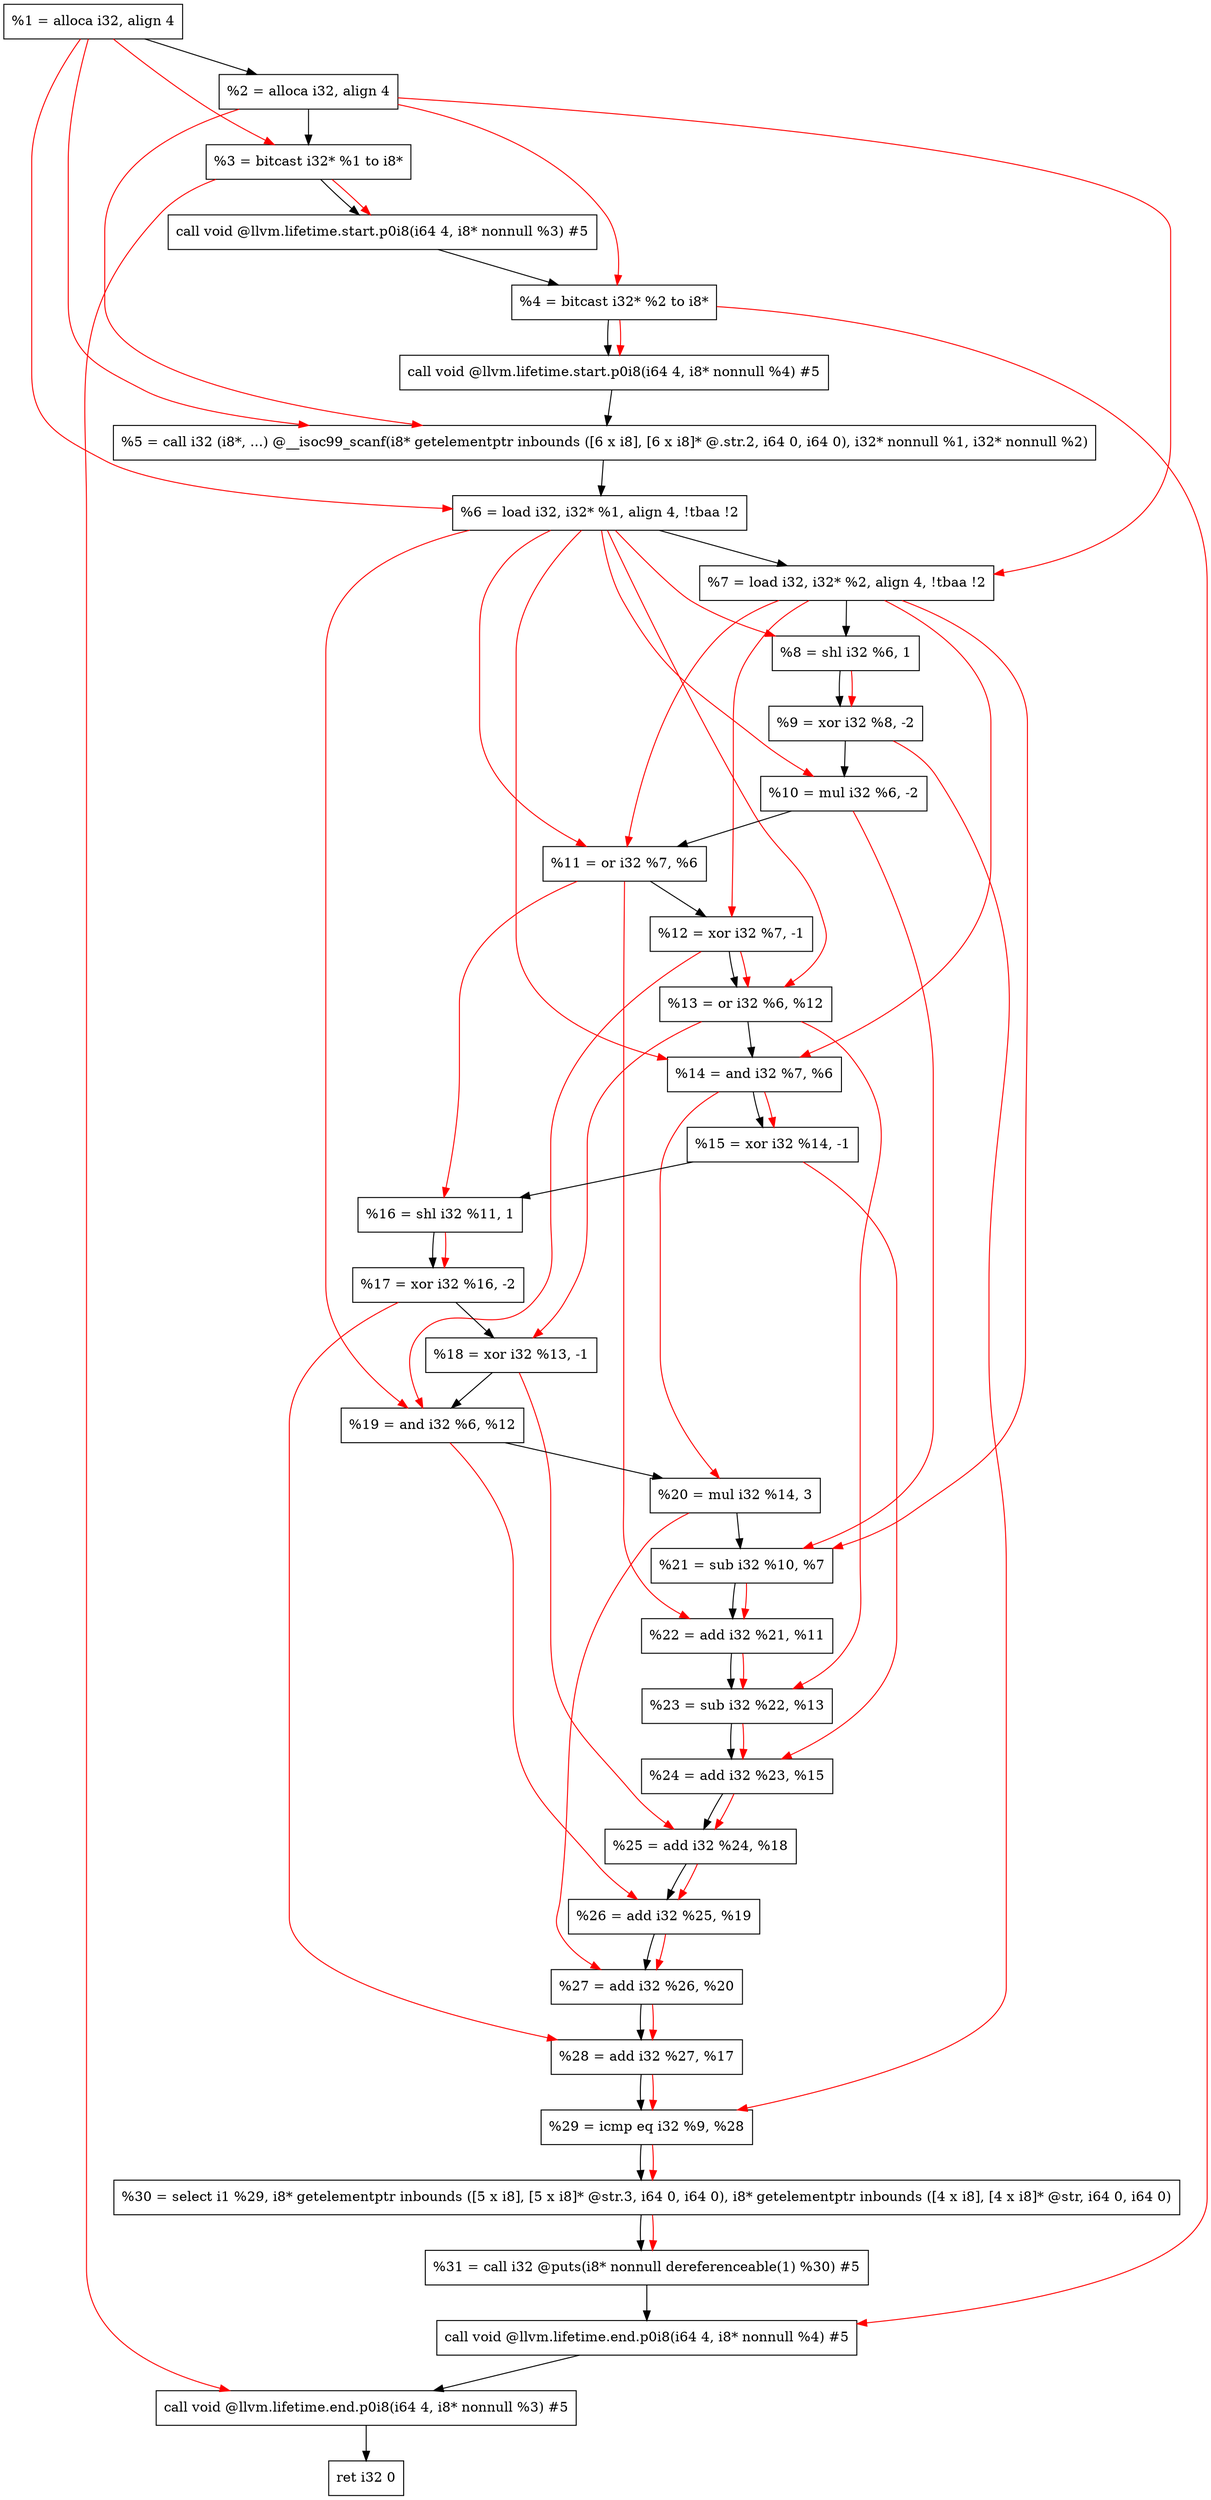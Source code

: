 digraph "DFG for'main' function" {
	Node0x1c22bb8[shape=record, label="  %1 = alloca i32, align 4"];
	Node0x1c22c38[shape=record, label="  %2 = alloca i32, align 4"];
	Node0x1c22cc8[shape=record, label="  %3 = bitcast i32* %1 to i8*"];
	Node0x1c23128[shape=record, label="  call void @llvm.lifetime.start.p0i8(i64 4, i8* nonnull %3) #5"];
	Node0x1c23208[shape=record, label="  %4 = bitcast i32* %2 to i8*"];
	Node0x1c23328[shape=record, label="  call void @llvm.lifetime.start.p0i8(i64 4, i8* nonnull %4) #5"];
	Node0x1c23560[shape=record, label="  %5 = call i32 (i8*, ...) @__isoc99_scanf(i8* getelementptr inbounds ([6 x i8], [6 x i8]* @.str.2, i64 0, i64 0), i32* nonnull %1, i32* nonnull %2)"];
	Node0x1c23618[shape=record, label="  %6 = load i32, i32* %1, align 4, !tbaa !2"];
	Node0x1c24588[shape=record, label="  %7 = load i32, i32* %2, align 4, !tbaa !2"];
	Node0x1c24c10[shape=record, label="  %8 = shl i32 %6, 1"];
	Node0x1c24c80[shape=record, label="  %9 = xor i32 %8, -2"];
	Node0x1c24cf0[shape=record, label="  %10 = mul i32 %6, -2"];
	Node0x1c24d60[shape=record, label="  %11 = or i32 %7, %6"];
	Node0x1c24dd0[shape=record, label="  %12 = xor i32 %7, -1"];
	Node0x1c24e40[shape=record, label="  %13 = or i32 %6, %12"];
	Node0x1c24eb0[shape=record, label="  %14 = and i32 %7, %6"];
	Node0x1c24f20[shape=record, label="  %15 = xor i32 %14, -1"];
	Node0x1c24f90[shape=record, label="  %16 = shl i32 %11, 1"];
	Node0x1c25000[shape=record, label="  %17 = xor i32 %16, -2"];
	Node0x1c25070[shape=record, label="  %18 = xor i32 %13, -1"];
	Node0x1c250e0[shape=record, label="  %19 = and i32 %6, %12"];
	Node0x1c25150[shape=record, label="  %20 = mul i32 %14, 3"];
	Node0x1c251c0[shape=record, label="  %21 = sub i32 %10, %7"];
	Node0x1c25230[shape=record, label="  %22 = add i32 %21, %11"];
	Node0x1c252a0[shape=record, label="  %23 = sub i32 %22, %13"];
	Node0x1c25310[shape=record, label="  %24 = add i32 %23, %15"];
	Node0x1c25380[shape=record, label="  %25 = add i32 %24, %18"];
	Node0x1c253f0[shape=record, label="  %26 = add i32 %25, %19"];
	Node0x1c25460[shape=record, label="  %27 = add i32 %26, %20"];
	Node0x1c254d0[shape=record, label="  %28 = add i32 %27, %17"];
	Node0x1c25540[shape=record, label="  %29 = icmp eq i32 %9, %28"];
	Node0x1bc39d8[shape=record, label="  %30 = select i1 %29, i8* getelementptr inbounds ([5 x i8], [5 x i8]* @str.3, i64 0, i64 0), i8* getelementptr inbounds ([4 x i8], [4 x i8]* @str, i64 0, i64 0)"];
	Node0x1c255d0[shape=record, label="  %31 = call i32 @puts(i8* nonnull dereferenceable(1) %30) #5"];
	Node0x1c25828[shape=record, label="  call void @llvm.lifetime.end.p0i8(i64 4, i8* nonnull %4) #5"];
	Node0x1c25988[shape=record, label="  call void @llvm.lifetime.end.p0i8(i64 4, i8* nonnull %3) #5"];
	Node0x1c25a48[shape=record, label="  ret i32 0"];
	Node0x1c22bb8 -> Node0x1c22c38;
	Node0x1c22c38 -> Node0x1c22cc8;
	Node0x1c22cc8 -> Node0x1c23128;
	Node0x1c23128 -> Node0x1c23208;
	Node0x1c23208 -> Node0x1c23328;
	Node0x1c23328 -> Node0x1c23560;
	Node0x1c23560 -> Node0x1c23618;
	Node0x1c23618 -> Node0x1c24588;
	Node0x1c24588 -> Node0x1c24c10;
	Node0x1c24c10 -> Node0x1c24c80;
	Node0x1c24c80 -> Node0x1c24cf0;
	Node0x1c24cf0 -> Node0x1c24d60;
	Node0x1c24d60 -> Node0x1c24dd0;
	Node0x1c24dd0 -> Node0x1c24e40;
	Node0x1c24e40 -> Node0x1c24eb0;
	Node0x1c24eb0 -> Node0x1c24f20;
	Node0x1c24f20 -> Node0x1c24f90;
	Node0x1c24f90 -> Node0x1c25000;
	Node0x1c25000 -> Node0x1c25070;
	Node0x1c25070 -> Node0x1c250e0;
	Node0x1c250e0 -> Node0x1c25150;
	Node0x1c25150 -> Node0x1c251c0;
	Node0x1c251c0 -> Node0x1c25230;
	Node0x1c25230 -> Node0x1c252a0;
	Node0x1c252a0 -> Node0x1c25310;
	Node0x1c25310 -> Node0x1c25380;
	Node0x1c25380 -> Node0x1c253f0;
	Node0x1c253f0 -> Node0x1c25460;
	Node0x1c25460 -> Node0x1c254d0;
	Node0x1c254d0 -> Node0x1c25540;
	Node0x1c25540 -> Node0x1bc39d8;
	Node0x1bc39d8 -> Node0x1c255d0;
	Node0x1c255d0 -> Node0x1c25828;
	Node0x1c25828 -> Node0x1c25988;
	Node0x1c25988 -> Node0x1c25a48;
edge [color=red]
	Node0x1c22bb8 -> Node0x1c22cc8;
	Node0x1c22cc8 -> Node0x1c23128;
	Node0x1c22c38 -> Node0x1c23208;
	Node0x1c23208 -> Node0x1c23328;
	Node0x1c22bb8 -> Node0x1c23560;
	Node0x1c22c38 -> Node0x1c23560;
	Node0x1c22bb8 -> Node0x1c23618;
	Node0x1c22c38 -> Node0x1c24588;
	Node0x1c23618 -> Node0x1c24c10;
	Node0x1c24c10 -> Node0x1c24c80;
	Node0x1c23618 -> Node0x1c24cf0;
	Node0x1c24588 -> Node0x1c24d60;
	Node0x1c23618 -> Node0x1c24d60;
	Node0x1c24588 -> Node0x1c24dd0;
	Node0x1c23618 -> Node0x1c24e40;
	Node0x1c24dd0 -> Node0x1c24e40;
	Node0x1c24588 -> Node0x1c24eb0;
	Node0x1c23618 -> Node0x1c24eb0;
	Node0x1c24eb0 -> Node0x1c24f20;
	Node0x1c24d60 -> Node0x1c24f90;
	Node0x1c24f90 -> Node0x1c25000;
	Node0x1c24e40 -> Node0x1c25070;
	Node0x1c23618 -> Node0x1c250e0;
	Node0x1c24dd0 -> Node0x1c250e0;
	Node0x1c24eb0 -> Node0x1c25150;
	Node0x1c24cf0 -> Node0x1c251c0;
	Node0x1c24588 -> Node0x1c251c0;
	Node0x1c251c0 -> Node0x1c25230;
	Node0x1c24d60 -> Node0x1c25230;
	Node0x1c25230 -> Node0x1c252a0;
	Node0x1c24e40 -> Node0x1c252a0;
	Node0x1c252a0 -> Node0x1c25310;
	Node0x1c24f20 -> Node0x1c25310;
	Node0x1c25310 -> Node0x1c25380;
	Node0x1c25070 -> Node0x1c25380;
	Node0x1c25380 -> Node0x1c253f0;
	Node0x1c250e0 -> Node0x1c253f0;
	Node0x1c253f0 -> Node0x1c25460;
	Node0x1c25150 -> Node0x1c25460;
	Node0x1c25460 -> Node0x1c254d0;
	Node0x1c25000 -> Node0x1c254d0;
	Node0x1c24c80 -> Node0x1c25540;
	Node0x1c254d0 -> Node0x1c25540;
	Node0x1c25540 -> Node0x1bc39d8;
	Node0x1bc39d8 -> Node0x1c255d0;
	Node0x1c23208 -> Node0x1c25828;
	Node0x1c22cc8 -> Node0x1c25988;
}
